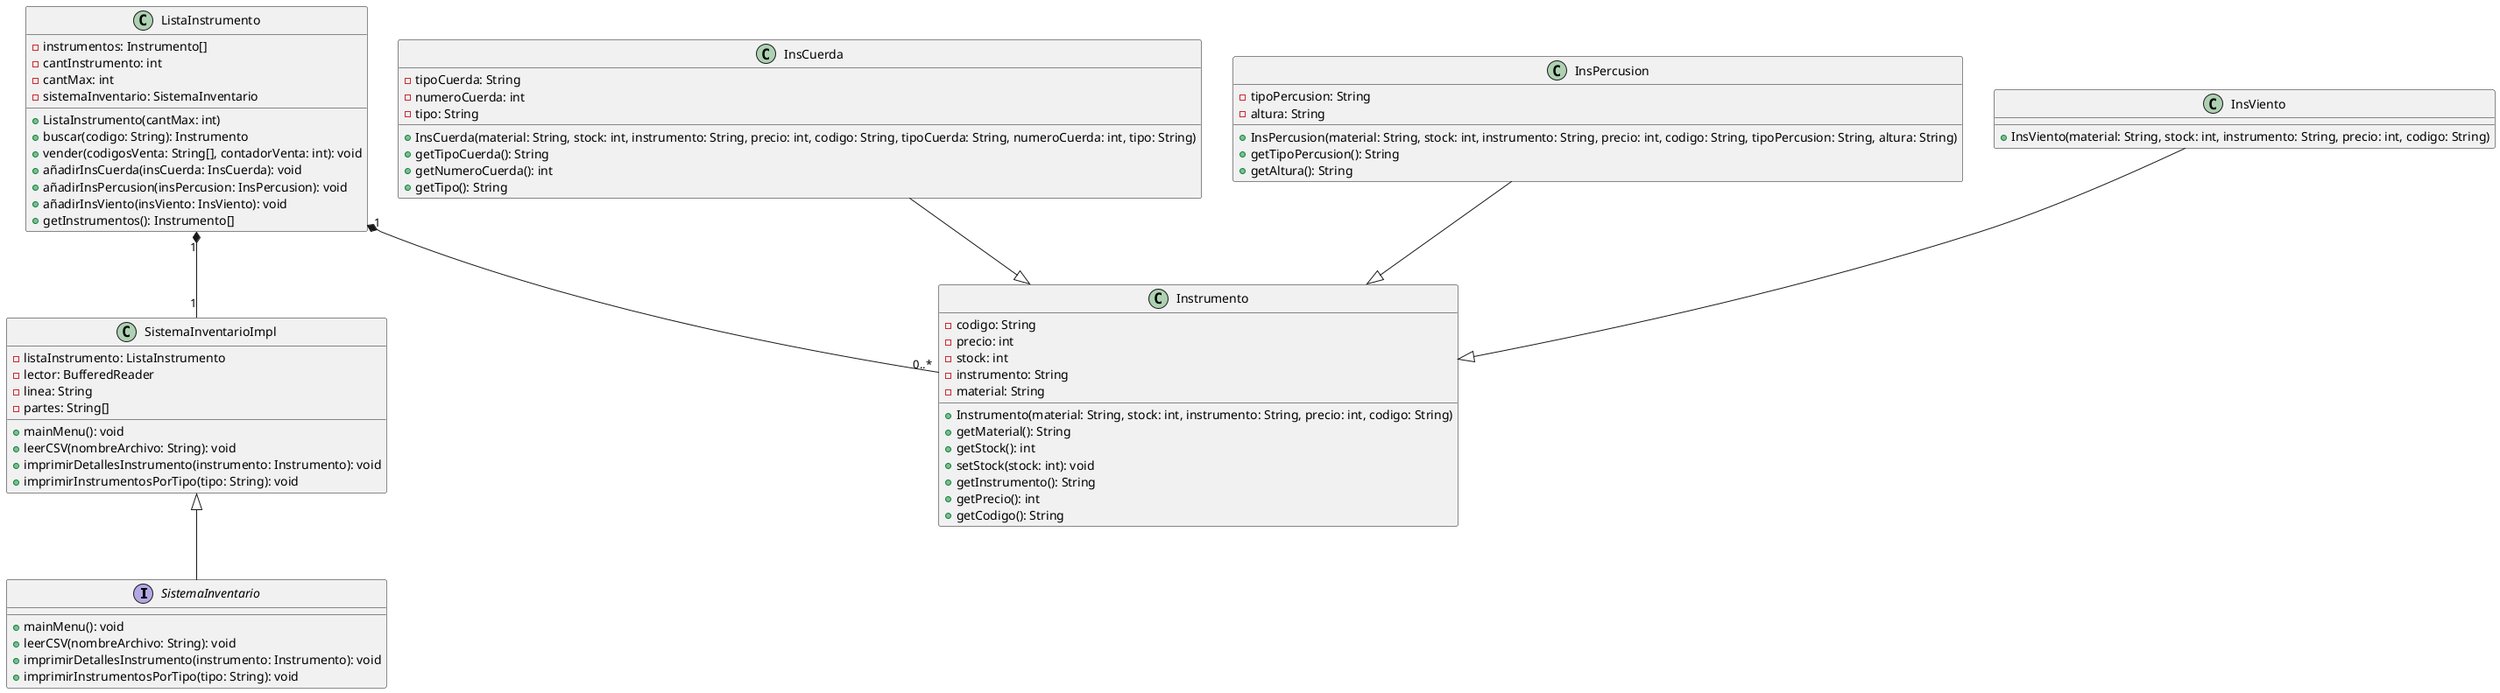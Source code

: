 @startuml

interface SistemaInventario {
    + mainMenu(): void
    + leerCSV(nombreArchivo: String): void
    + imprimirDetallesInstrumento(instrumento: Instrumento): void
    + imprimirInstrumentosPorTipo(tipo: String): void
}

class SistemaInventarioImpl {
    - listaInstrumento: ListaInstrumento
    - lector: BufferedReader
    - linea: String
    - partes: String[]

    + mainMenu(): void
    + leerCSV(nombreArchivo: String): void
    + imprimirDetallesInstrumento(instrumento: Instrumento): void
    + imprimirInstrumentosPorTipo(tipo: String): void
}

class ListaInstrumento {
    - instrumentos: Instrumento[]
    - cantInstrumento: int
    - cantMax: int
    - sistemaInventario: SistemaInventario

    + ListaInstrumento(cantMax: int)
    + buscar(codigo: String): Instrumento
    + vender(codigosVenta: String[], contadorVenta: int): void
    + añadirInsCuerda(insCuerda: InsCuerda): void
    + añadirInsPercusion(insPercusion: InsPercusion): void
    + añadirInsViento(insViento: InsViento): void
    +getInstrumentos(): Instrumento[]

}

class Instrumento {
    - codigo: String
    - precio: int
    - stock: int
    - instrumento: String
    - material: String

    + Instrumento(material: String, stock: int, instrumento: String, precio: int, codigo: String)
    + getMaterial(): String
    + getStock(): int
    + setStock(stock: int): void
    + getInstrumento(): String
    + getPrecio(): int
    + getCodigo(): String
}
class InsCuerda {
    - tipoCuerda: String
    - numeroCuerda: int
    - tipo: String

    + InsCuerda(material: String, stock: int, instrumento: String, precio: int, codigo: String, tipoCuerda: String, numeroCuerda: int, tipo: String)
    + getTipoCuerda(): String
    + getNumeroCuerda(): int
    + getTipo(): String
}
class InsPercusion {
    - tipoPercusion: String
    - altura: String

    + InsPercusion(material: String, stock: int, instrumento: String, precio: int, codigo: String, tipoPercusion: String, altura: String)
    + getTipoPercusion(): String
    + getAltura(): String
}
class InsViento {
    + InsViento(material: String, stock: int, instrumento: String, precio: int, codigo: String)
}
ListaInstrumento "1" *-- "1" SistemaInventarioImpl
SistemaInventarioImpl <|-- SistemaInventario
ListaInstrumento "1" *-- "0..*" Instrumento
InsCuerda --|> Instrumento
InsPercusion --|> Instrumento
InsViento --|> Instrumento
@enduml